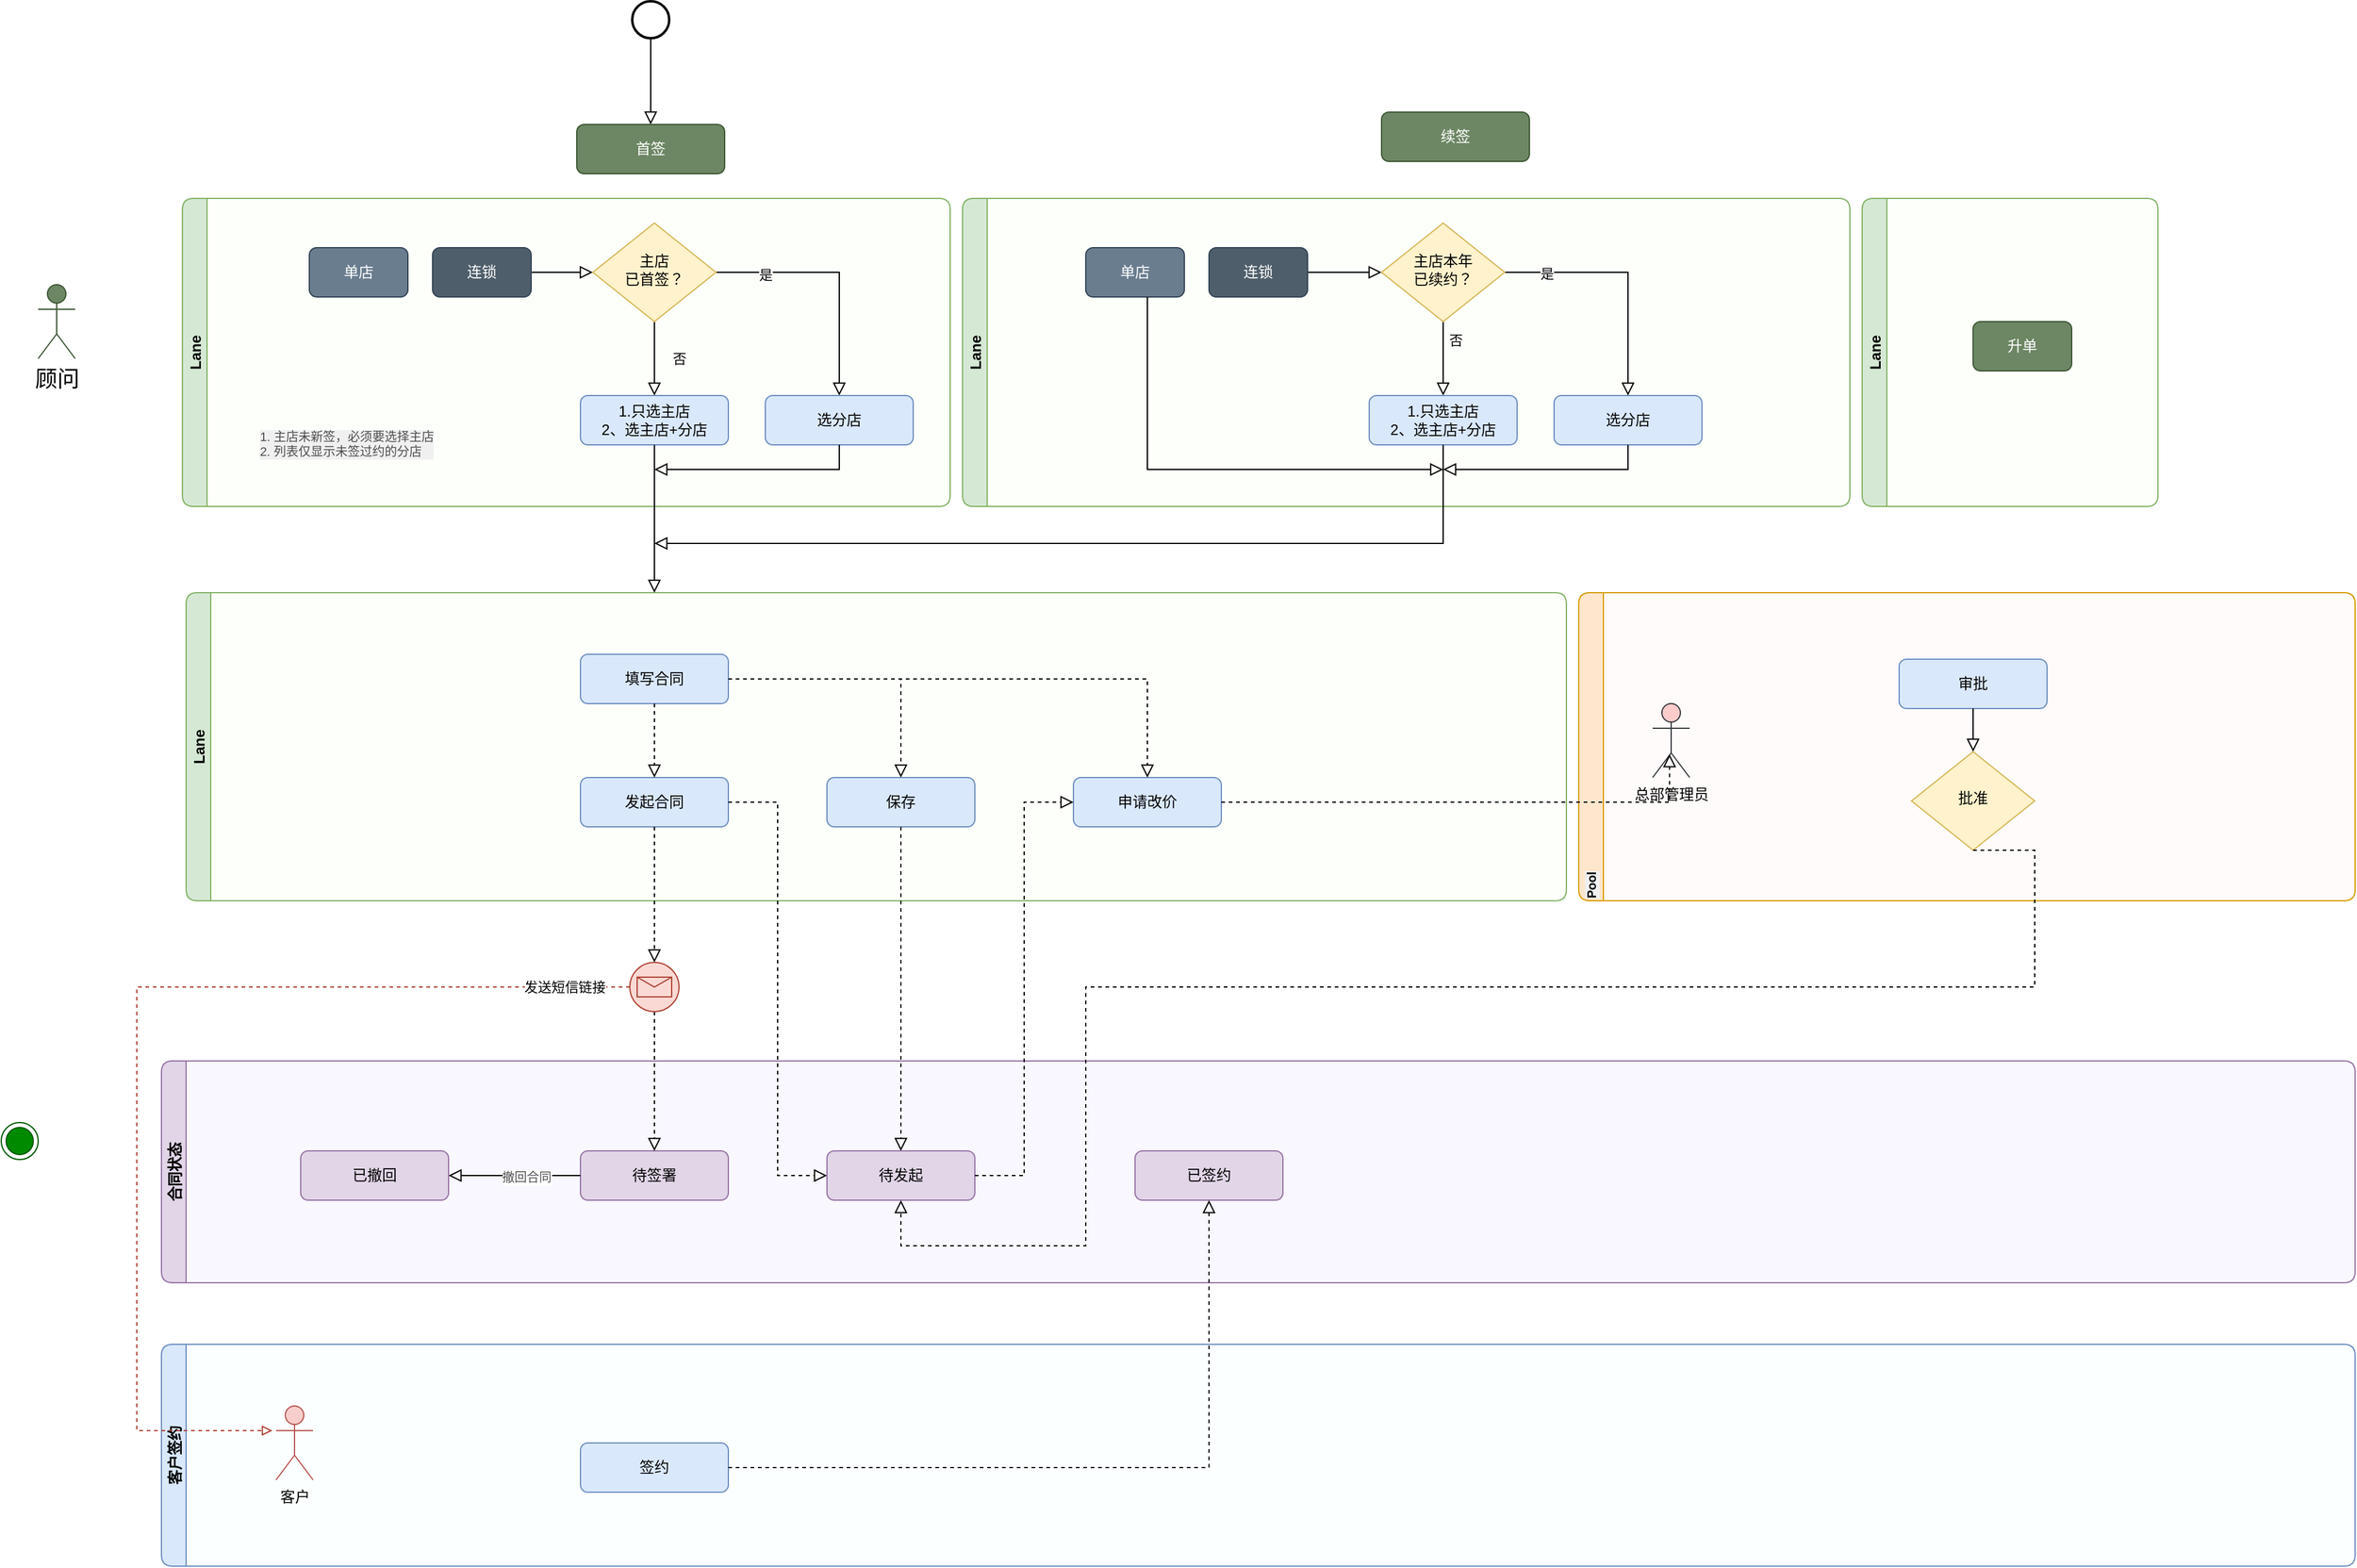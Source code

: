 <mxfile version="14.4.3" type="github" pages="3">
  <diagram id="C5RBs43oDa-KdzZeNtuy" name="合同签约">
    <mxGraphModel dx="4274" dy="3199" grid="1" gridSize="10" guides="1" tooltips="1" connect="1" arrows="1" fold="1" page="1" pageScale="1" pageWidth="827" pageHeight="1169" math="0" shadow="0">
      <root>
        <mxCell id="WIyWlLk6GJQsqaUBKTNV-0" />
        <mxCell id="WIyWlLk6GJQsqaUBKTNV-1" parent="WIyWlLk6GJQsqaUBKTNV-0" />
        <mxCell id="hdKgFiHNt5B8iAR0eTGH-15" value="Lane" style="swimlane;startSize=20;horizontal=0;rounded=1;fillColor=#d5e8d4;strokeColor=#82b366;swimlaneFillColor=#FDFFFA;" parent="WIyWlLk6GJQsqaUBKTNV-1" vertex="1">
          <mxGeometry x="-1300" y="-420" width="1120" height="250" as="geometry">
            <mxRectangle x="-790" y="-120" width="30" height="50" as="alternateBounds" />
          </mxGeometry>
        </mxCell>
        <mxCell id="39W3sycP4qJBPkeKVRfO-82" value="填写合同" style="rounded=1;whiteSpace=wrap;html=1;fontSize=12;glass=0;strokeWidth=1;shadow=0;fillColor=#dae8fc;strokeColor=#6c8ebf;" parent="hdKgFiHNt5B8iAR0eTGH-15" vertex="1">
          <mxGeometry x="320" y="50" width="120" height="40" as="geometry" />
        </mxCell>
        <mxCell id="WIyWlLk6GJQsqaUBKTNV-3" value="发起合同" style="rounded=1;whiteSpace=wrap;html=1;fontSize=12;glass=0;strokeWidth=1;shadow=0;fillColor=#dae8fc;strokeColor=#6c8ebf;" parent="hdKgFiHNt5B8iAR0eTGH-15" vertex="1">
          <mxGeometry x="320" y="150" width="120" height="40" as="geometry" />
        </mxCell>
        <mxCell id="39W3sycP4qJBPkeKVRfO-96" value="保存" style="rounded=1;whiteSpace=wrap;html=1;fontSize=12;glass=0;strokeWidth=1;shadow=0;fillColor=#dae8fc;strokeColor=#6c8ebf;" parent="hdKgFiHNt5B8iAR0eTGH-15" vertex="1">
          <mxGeometry x="520" y="150" width="120" height="40" as="geometry" />
        </mxCell>
        <mxCell id="39W3sycP4qJBPkeKVRfO-97" value="申请改价" style="rounded=1;whiteSpace=wrap;html=1;fontSize=12;glass=0;strokeWidth=1;shadow=0;fillColor=#dae8fc;strokeColor=#6c8ebf;" parent="hdKgFiHNt5B8iAR0eTGH-15" vertex="1">
          <mxGeometry x="720" y="150" width="120" height="40" as="geometry" />
        </mxCell>
        <mxCell id="39W3sycP4qJBPkeKVRfO-85" style="edgeStyle=none;rounded=0;orthogonalLoop=1;jettySize=auto;html=1;exitX=0.5;exitY=1;exitDx=0;exitDy=0;entryX=0.5;entryY=0;entryDx=0;entryDy=0;shadow=0;labelBackgroundColor=none;endArrow=block;endFill=0;endSize=8;strokeWidth=1;jumpStyle=arc;dashed=1;" parent="hdKgFiHNt5B8iAR0eTGH-15" source="39W3sycP4qJBPkeKVRfO-82" target="WIyWlLk6GJQsqaUBKTNV-3" edge="1">
          <mxGeometry relative="1" as="geometry" />
        </mxCell>
        <mxCell id="39W3sycP4qJBPkeKVRfO-136" style="edgeStyle=orthogonalEdgeStyle;rounded=0;jumpStyle=arc;orthogonalLoop=1;jettySize=auto;html=1;exitX=1;exitY=0.5;exitDx=0;exitDy=0;entryX=0.5;entryY=0;entryDx=0;entryDy=0;shadow=0;labelBackgroundColor=none;startArrow=none;startFill=0;endArrow=block;endFill=0;endSize=8;strokeWidth=1;fontSize=9;fontColor=#FF8800;dashed=1;" parent="hdKgFiHNt5B8iAR0eTGH-15" source="39W3sycP4qJBPkeKVRfO-82" target="39W3sycP4qJBPkeKVRfO-96" edge="1">
          <mxGeometry relative="1" as="geometry" />
        </mxCell>
        <mxCell id="39W3sycP4qJBPkeKVRfO-135" style="edgeStyle=orthogonalEdgeStyle;rounded=0;jumpStyle=arc;orthogonalLoop=1;jettySize=auto;html=1;entryX=0.5;entryY=0;entryDx=0;entryDy=0;shadow=0;labelBackgroundColor=none;startArrow=none;startFill=0;endArrow=block;endFill=0;endSize=8;strokeWidth=1;fontSize=9;fontColor=#FF8800;dashed=1;" parent="hdKgFiHNt5B8iAR0eTGH-15" source="39W3sycP4qJBPkeKVRfO-82" target="39W3sycP4qJBPkeKVRfO-97" edge="1">
          <mxGeometry relative="1" as="geometry" />
        </mxCell>
        <mxCell id="hdKgFiHNt5B8iAR0eTGH-7" value="客户签约" style="swimlane;startSize=20;horizontal=0;rounded=1;fillColor=#dae8fc;strokeColor=#6c8ebf;swimlaneFillColor=#FCFFFF;" parent="WIyWlLk6GJQsqaUBKTNV-1" vertex="1">
          <mxGeometry x="-1320" y="190" width="1780" height="180" as="geometry">
            <mxRectangle x="-793" y="930" width="30" height="50" as="alternateBounds" />
          </mxGeometry>
        </mxCell>
        <mxCell id="39W3sycP4qJBPkeKVRfO-140" value="客户" style="shape=umlActor;verticalLabelPosition=bottom;verticalAlign=top;html=1;fillColor=#f8cecc;strokeColor=#b85450;" parent="hdKgFiHNt5B8iAR0eTGH-7" vertex="1">
          <mxGeometry x="93" y="50" width="30" height="60" as="geometry" />
        </mxCell>
        <mxCell id="39W3sycP4qJBPkeKVRfO-107" value="签约" style="rounded=1;whiteSpace=wrap;html=1;fontSize=12;glass=0;strokeWidth=1;shadow=0;fillColor=#dae8fc;strokeColor=#6c8ebf;" parent="hdKgFiHNt5B8iAR0eTGH-7" vertex="1">
          <mxGeometry x="340" y="80" width="120" height="40" as="geometry" />
        </mxCell>
        <mxCell id="hdKgFiHNt5B8iAR0eTGH-13" value="合同状态" style="swimlane;startSize=20;horizontal=0;rounded=1;fillColor=#e1d5e7;strokeColor=#9673a6;swimlaneFillColor=#F9F7FF;" parent="WIyWlLk6GJQsqaUBKTNV-1" vertex="1">
          <mxGeometry x="-1320" y="-40" width="1780" height="180" as="geometry" />
        </mxCell>
        <mxCell id="39W3sycP4qJBPkeKVRfO-92" value="已撤回" style="rounded=1;whiteSpace=wrap;html=1;fontSize=12;glass=0;strokeWidth=1;shadow=0;fillColor=#e1d5e7;strokeColor=#9673a6;" parent="hdKgFiHNt5B8iAR0eTGH-13" vertex="1">
          <mxGeometry x="113" y="73" width="120" height="40" as="geometry" />
        </mxCell>
        <mxCell id="39W3sycP4qJBPkeKVRfO-86" value="待签署" style="rounded=1;whiteSpace=wrap;html=1;fontSize=12;glass=0;strokeWidth=1;shadow=0;fillColor=#e1d5e7;strokeColor=#9673a6;" parent="hdKgFiHNt5B8iAR0eTGH-13" vertex="1">
          <mxGeometry x="340" y="73" width="120" height="40" as="geometry" />
        </mxCell>
        <mxCell id="39W3sycP4qJBPkeKVRfO-94" value="待发起" style="rounded=1;whiteSpace=wrap;html=1;fontSize=12;glass=0;strokeWidth=1;shadow=0;fillColor=#e1d5e7;strokeColor=#9673a6;" parent="hdKgFiHNt5B8iAR0eTGH-13" vertex="1">
          <mxGeometry x="540" y="73" width="120" height="40" as="geometry" />
        </mxCell>
        <mxCell id="39W3sycP4qJBPkeKVRfO-150" style="edgeStyle=orthogonalEdgeStyle;rounded=0;jumpStyle=arc;orthogonalLoop=1;jettySize=auto;html=1;exitX=0;exitY=0.5;exitDx=0;exitDy=0;shadow=0;labelBackgroundColor=none;startArrow=none;startFill=0;endArrow=block;endFill=0;endSize=8;strokeWidth=1;fontSize=10;fontColor=#4D4D4D;" parent="hdKgFiHNt5B8iAR0eTGH-13" source="39W3sycP4qJBPkeKVRfO-86" target="39W3sycP4qJBPkeKVRfO-92" edge="1">
          <mxGeometry relative="1" as="geometry" />
        </mxCell>
        <mxCell id="39W3sycP4qJBPkeKVRfO-151" value="撤回合同" style="edgeLabel;html=1;align=center;verticalAlign=middle;resizable=0;points=[];fontSize=10;fontColor=#4D4D4D;" parent="39W3sycP4qJBPkeKVRfO-150" vertex="1" connectable="0">
          <mxGeometry x="-0.175" y="1" relative="1" as="geometry">
            <mxPoint as="offset" />
          </mxGeometry>
        </mxCell>
        <mxCell id="hdKgFiHNt5B8iAR0eTGH-17" value="已签约" style="rounded=1;whiteSpace=wrap;html=1;fontSize=12;glass=0;strokeWidth=1;shadow=0;fillColor=#e1d5e7;strokeColor=#9673a6;" parent="hdKgFiHNt5B8iAR0eTGH-13" vertex="1">
          <mxGeometry x="790" y="73" width="120" height="40" as="geometry" />
        </mxCell>
        <mxCell id="hdKgFiHNt5B8iAR0eTGH-4" value="" style="edgeStyle=orthogonalEdgeStyle;rounded=0;orthogonalLoop=1;jettySize=auto;html=1;endArrow=block;endFill=0;startSize=8;endSize=8;dashed=1;" parent="WIyWlLk6GJQsqaUBKTNV-1" source="WIyWlLk6GJQsqaUBKTNV-3" target="hdKgFiHNt5B8iAR0eTGH-2" edge="1">
          <mxGeometry relative="1" as="geometry" />
        </mxCell>
        <mxCell id="39W3sycP4qJBPkeKVRfO-122" value="" style="ellipse;html=1;shape=endState;fillColor=#008a00;strokeColor=#005700;fontColor=#ffffff;" parent="WIyWlLk6GJQsqaUBKTNV-1" vertex="1">
          <mxGeometry x="-1450" y="10" width="30" height="30" as="geometry" />
        </mxCell>
        <mxCell id="39W3sycP4qJBPkeKVRfO-127" style="edgeStyle=orthogonalEdgeStyle;rounded=0;jumpStyle=arc;orthogonalLoop=1;jettySize=auto;html=1;entryX=0.5;entryY=0;entryDx=0;entryDy=0;shadow=0;labelBackgroundColor=none;startArrow=none;startFill=0;endArrow=block;endFill=0;endSize=8;strokeWidth=1;" parent="WIyWlLk6GJQsqaUBKTNV-1" source="39W3sycP4qJBPkeKVRfO-124" target="39W3sycP4qJBPkeKVRfO-126" edge="1">
          <mxGeometry relative="1" as="geometry" />
        </mxCell>
        <mxCell id="39W3sycP4qJBPkeKVRfO-124" value="" style="strokeWidth=2;html=1;shape=mxgraph.flowchart.start_2;whiteSpace=wrap;" parent="WIyWlLk6GJQsqaUBKTNV-1" vertex="1">
          <mxGeometry x="-938" y="-900" width="30" height="30" as="geometry" />
        </mxCell>
        <mxCell id="39W3sycP4qJBPkeKVRfO-126" value="首签" style="rounded=1;whiteSpace=wrap;html=1;fontSize=12;glass=0;strokeWidth=1;shadow=0;fillColor=#6d8764;strokeColor=#3A5431;fontColor=#ffffff;" parent="WIyWlLk6GJQsqaUBKTNV-1" vertex="1">
          <mxGeometry x="-983" y="-800" width="120" height="40" as="geometry" />
        </mxCell>
        <mxCell id="39W3sycP4qJBPkeKVRfO-160" value="Pool" style="swimlane;html=1;horizontal=0;startSize=20;labelBackgroundColor=#F0F0F0;fontSize=10;align=left;swimlaneFillColor=#FFFBFA;fillColor=#ffe6cc;strokeColor=#d79b00;rounded=1;" parent="WIyWlLk6GJQsqaUBKTNV-1" vertex="1">
          <mxGeometry x="-170" y="-420" width="630" height="250" as="geometry">
            <mxRectangle x="390" y="-120" width="30" height="50" as="alternateBounds" />
          </mxGeometry>
        </mxCell>
        <mxCell id="39W3sycP4qJBPkeKVRfO-139" value="总部管理员" style="shape=umlActor;verticalLabelPosition=bottom;verticalAlign=top;html=1;fillColor=#ffcccc;strokeColor=#36393d;" parent="39W3sycP4qJBPkeKVRfO-160" vertex="1">
          <mxGeometry x="60" y="90" width="30" height="60" as="geometry" />
        </mxCell>
        <mxCell id="39W3sycP4qJBPkeKVRfO-99" value="审批" style="rounded=1;whiteSpace=wrap;html=1;fontSize=12;glass=0;strokeWidth=1;shadow=0;fillColor=#dae8fc;strokeColor=#6c8ebf;" parent="39W3sycP4qJBPkeKVRfO-160" vertex="1">
          <mxGeometry x="260" y="54" width="120" height="40" as="geometry" />
        </mxCell>
        <mxCell id="39W3sycP4qJBPkeKVRfO-101" value="批准" style="rhombus;whiteSpace=wrap;html=1;shadow=0;strokeColor=#d6b656;strokeWidth=1;fillColor=#fff2cc;spacing=6;spacingTop=-4;" parent="39W3sycP4qJBPkeKVRfO-160" vertex="1">
          <mxGeometry x="270" y="129" width="100" height="80" as="geometry" />
        </mxCell>
        <mxCell id="39W3sycP4qJBPkeKVRfO-102" value="" style="edgeStyle=none;rounded=0;orthogonalLoop=1;jettySize=auto;html=1;shadow=0;labelBackgroundColor=none;endArrow=block;endFill=0;endSize=8;strokeColor=#000000;strokeWidth=1;jumpStyle=arc;" parent="39W3sycP4qJBPkeKVRfO-160" source="39W3sycP4qJBPkeKVRfO-99" target="39W3sycP4qJBPkeKVRfO-101" edge="1">
          <mxGeometry x="-10" y="-20" as="geometry" />
        </mxCell>
        <mxCell id="hdKgFiHNt5B8iAR0eTGH-6" style="edgeStyle=orthogonalEdgeStyle;rounded=0;orthogonalLoop=1;jettySize=auto;html=1;exitX=0;exitY=0.5;exitDx=0;exitDy=0;startArrow=none;startFill=0;endArrow=block;endFill=0;jumpStyle=arc;dashed=1;strokeColor=#ae4132;fillColor=#fad9d5;" parent="WIyWlLk6GJQsqaUBKTNV-1" source="hdKgFiHNt5B8iAR0eTGH-2" edge="1">
          <mxGeometry relative="1" as="geometry">
            <mxPoint x="-1230" y="260" as="targetPoint" />
            <Array as="points">
              <mxPoint x="-1340" y="-100" />
              <mxPoint x="-1340" y="260" />
            </Array>
          </mxGeometry>
        </mxCell>
        <mxCell id="2lxDM8EpAbikMeBgvHTp-0" value="发送短信链接" style="edgeLabel;html=1;align=center;verticalAlign=middle;resizable=0;points=[];" vertex="1" connectable="0" parent="hdKgFiHNt5B8iAR0eTGH-6">
          <mxGeometry x="-0.802" relative="1" as="geometry">
            <mxPoint x="33" as="offset" />
          </mxGeometry>
        </mxCell>
        <mxCell id="hdKgFiHNt5B8iAR0eTGH-66" style="edgeStyle=orthogonalEdgeStyle;rounded=0;jumpStyle=arc;orthogonalLoop=1;jettySize=auto;html=1;exitX=0.5;exitY=1;exitDx=0;exitDy=0;entryX=0.5;entryY=0;entryDx=0;entryDy=0;shadow=0;dashed=1;labelBackgroundColor=none;startSize=8;endArrow=block;endFill=0;endSize=8;strokeWidth=1;" parent="WIyWlLk6GJQsqaUBKTNV-1" source="hdKgFiHNt5B8iAR0eTGH-2" target="39W3sycP4qJBPkeKVRfO-86" edge="1">
          <mxGeometry relative="1" as="geometry" />
        </mxCell>
        <mxCell id="hdKgFiHNt5B8iAR0eTGH-2" value="" style="shape=mxgraph.bpmn.shape;html=1;verticalLabelPosition=bottom;labelBackgroundColor=#ffffff;verticalAlign=top;align=center;perimeter=ellipsePerimeter;outlineConnect=0;outline=standard;symbol=message;rounded=1;strokeColor=#ae4132;fillColor=#fad9d5;direction=east;" parent="WIyWlLk6GJQsqaUBKTNV-1" vertex="1">
          <mxGeometry x="-940" y="-120" width="40" height="40" as="geometry" />
        </mxCell>
        <mxCell id="hdKgFiHNt5B8iAR0eTGH-14" value="Lane" style="swimlane;startSize=20;horizontal=0;rounded=1;fillColor=#d5e8d4;strokeColor=#82b366;swimlaneFillColor=#FDFFFA;" parent="WIyWlLk6GJQsqaUBKTNV-1" vertex="1">
          <mxGeometry x="-1303" y="-740" width="623" height="250" as="geometry" />
        </mxCell>
        <mxCell id="39W3sycP4qJBPkeKVRfO-128" value="单店" style="rounded=1;whiteSpace=wrap;html=1;fontSize=12;glass=0;strokeWidth=1;shadow=0;strokeColor=#314354;fontColor=#ffffff;fillColor=#6A7D8F;" parent="hdKgFiHNt5B8iAR0eTGH-14" vertex="1">
          <mxGeometry x="103" y="40" width="80" height="40" as="geometry" />
        </mxCell>
        <mxCell id="hdKgFiHNt5B8iAR0eTGH-40" style="edgeStyle=orthogonalEdgeStyle;rounded=0;jumpStyle=arc;orthogonalLoop=1;jettySize=auto;html=1;exitX=1;exitY=0.5;exitDx=0;exitDy=0;shadow=0;labelBackgroundColor=none;startSize=8;endArrow=block;endFill=0;endSize=8;strokeWidth=1;" parent="hdKgFiHNt5B8iAR0eTGH-14" source="39W3sycP4qJBPkeKVRfO-129" target="hdKgFiHNt5B8iAR0eTGH-39" edge="1">
          <mxGeometry relative="1" as="geometry" />
        </mxCell>
        <mxCell id="39W3sycP4qJBPkeKVRfO-129" value="连锁" style="rounded=1;whiteSpace=wrap;html=1;fontSize=12;glass=0;strokeWidth=1;shadow=0;strokeColor=#314354;fontColor=#ffffff;fillColor=#4F5E6B;" parent="hdKgFiHNt5B8iAR0eTGH-14" vertex="1">
          <mxGeometry x="203" y="40" width="80" height="40" as="geometry" />
        </mxCell>
        <mxCell id="39W3sycP4qJBPkeKVRfO-114" value="1.只选主店&lt;br&gt;2、选主店+分店" style="rounded=1;whiteSpace=wrap;html=1;fontSize=12;glass=0;strokeWidth=1;shadow=0;fillColor=#dae8fc;strokeColor=#6c8ebf;" parent="hdKgFiHNt5B8iAR0eTGH-14" vertex="1">
          <mxGeometry x="323" y="160" width="120" height="40" as="geometry" />
        </mxCell>
        <mxCell id="hdKgFiHNt5B8iAR0eTGH-43" style="edgeStyle=orthogonalEdgeStyle;rounded=0;jumpStyle=arc;orthogonalLoop=1;jettySize=auto;html=1;exitX=1;exitY=0.5;exitDx=0;exitDy=0;shadow=0;labelBackgroundColor=none;startSize=8;endArrow=block;endFill=0;endSize=8;strokeWidth=1;" parent="hdKgFiHNt5B8iAR0eTGH-14" source="hdKgFiHNt5B8iAR0eTGH-39" target="hdKgFiHNt5B8iAR0eTGH-41" edge="1">
          <mxGeometry relative="1" as="geometry" />
        </mxCell>
        <mxCell id="hdKgFiHNt5B8iAR0eTGH-46" value="是" style="edgeLabel;html=1;align=center;verticalAlign=middle;resizable=0;points=[];" parent="hdKgFiHNt5B8iAR0eTGH-43" vertex="1" connectable="0">
          <mxGeometry x="-0.607" y="-2" relative="1" as="geometry">
            <mxPoint as="offset" />
          </mxGeometry>
        </mxCell>
        <mxCell id="hdKgFiHNt5B8iAR0eTGH-44" value="否" style="edgeStyle=orthogonalEdgeStyle;rounded=0;jumpStyle=arc;orthogonalLoop=1;jettySize=auto;html=1;exitX=0.5;exitY=1;exitDx=0;exitDy=0;entryX=0.5;entryY=0;entryDx=0;entryDy=0;shadow=0;labelBackgroundColor=none;startSize=8;endArrow=block;endFill=0;endSize=8;strokeWidth=1;" parent="hdKgFiHNt5B8iAR0eTGH-14" source="hdKgFiHNt5B8iAR0eTGH-39" target="39W3sycP4qJBPkeKVRfO-114" edge="1">
          <mxGeometry y="20" relative="1" as="geometry">
            <mxPoint as="offset" />
          </mxGeometry>
        </mxCell>
        <mxCell id="hdKgFiHNt5B8iAR0eTGH-39" value="主店&lt;br&gt;已首签？" style="rhombus;whiteSpace=wrap;html=1;shadow=0;fontFamily=Helvetica;fontSize=12;align=center;strokeWidth=1;spacing=6;spacingTop=-4;fillColor=#fff2cc;strokeColor=#d6b656;" parent="hdKgFiHNt5B8iAR0eTGH-14" vertex="1">
          <mxGeometry x="333" y="20" width="100" height="80" as="geometry" />
        </mxCell>
        <mxCell id="hdKgFiHNt5B8iAR0eTGH-41" value="选分店" style="rounded=1;whiteSpace=wrap;html=1;fontSize=12;glass=0;strokeWidth=1;shadow=0;fillColor=#dae8fc;strokeColor=#6c8ebf;" parent="hdKgFiHNt5B8iAR0eTGH-14" vertex="1">
          <mxGeometry x="473" y="160" width="120" height="40" as="geometry" />
        </mxCell>
        <mxCell id="39W3sycP4qJBPkeKVRfO-118" style="edgeStyle=orthogonalEdgeStyle;rounded=0;jumpStyle=arc;orthogonalLoop=1;jettySize=auto;html=1;exitX=0.5;exitY=1;exitDx=0;exitDy=0;shadow=0;labelBackgroundColor=none;startArrow=none;startFill=0;endArrow=block;endFill=0;endSize=8;strokeWidth=1;" parent="WIyWlLk6GJQsqaUBKTNV-1" source="39W3sycP4qJBPkeKVRfO-114" edge="1">
          <mxGeometry relative="1" as="geometry">
            <mxPoint x="-920" y="-420" as="targetPoint" />
            <Array as="points">
              <mxPoint x="-920" y="-510" />
              <mxPoint x="-920" y="-510" />
            </Array>
          </mxGeometry>
        </mxCell>
        <mxCell id="39W3sycP4qJBPkeKVRfO-134" value="&lt;font style=&quot;font-size: 10px&quot;&gt;1. 主店未新签，必须要选择主店&lt;br style=&quot;font-size: 10px&quot;&gt;2. 列表仅显示未签过约的分店&lt;/font&gt;" style="edgeLabel;html=1;align=left;verticalAlign=middle;resizable=0;points=[];labelBackgroundColor=#F0F0F0;fontSize=10;fontColor=#4D4D4D;spacingTop=8;spacing=2;spacingLeft=8;spacingBottom=8;spacingRight=8;" parent="39W3sycP4qJBPkeKVRfO-118" vertex="1" connectable="0">
          <mxGeometry x="-0.123" y="5" relative="1" as="geometry">
            <mxPoint x="-335" y="-53.33" as="offset" />
          </mxGeometry>
        </mxCell>
        <mxCell id="hdKgFiHNt5B8iAR0eTGH-16" style="edgeStyle=orthogonalEdgeStyle;rounded=0;jumpStyle=arc;orthogonalLoop=1;jettySize=auto;html=1;exitX=1;exitY=0.5;exitDx=0;exitDy=0;entryX=0;entryY=0.5;entryDx=0;entryDy=0;shadow=0;labelBackgroundColor=none;startSize=8;endArrow=block;endFill=0;endSize=8;strokeWidth=1;dashed=1;" parent="WIyWlLk6GJQsqaUBKTNV-1" source="39W3sycP4qJBPkeKVRfO-94" target="39W3sycP4qJBPkeKVRfO-97" edge="1">
          <mxGeometry relative="1" as="geometry" />
        </mxCell>
        <mxCell id="hdKgFiHNt5B8iAR0eTGH-18" style="edgeStyle=orthogonalEdgeStyle;rounded=0;jumpStyle=arc;orthogonalLoop=1;jettySize=auto;html=1;exitX=1;exitY=0.5;exitDx=0;exitDy=0;entryX=0.5;entryY=1;entryDx=0;entryDy=0;shadow=0;labelBackgroundColor=none;startSize=8;endArrow=block;endFill=0;endSize=8;strokeWidth=1;dashed=1;" parent="WIyWlLk6GJQsqaUBKTNV-1" source="39W3sycP4qJBPkeKVRfO-107" target="hdKgFiHNt5B8iAR0eTGH-17" edge="1">
          <mxGeometry relative="1" as="geometry" />
        </mxCell>
        <mxCell id="hdKgFiHNt5B8iAR0eTGH-24" value="Lane" style="swimlane;startSize=20;horizontal=0;rounded=1;fillColor=#d5e8d4;strokeColor=#82b366;swimlaneFillColor=#FDFFFA;" parent="WIyWlLk6GJQsqaUBKTNV-1" vertex="1">
          <mxGeometry x="-670" y="-740" width="720" height="250" as="geometry">
            <mxRectangle x="-660" y="-740" width="30" height="50" as="alternateBounds" />
          </mxGeometry>
        </mxCell>
        <mxCell id="hdKgFiHNt5B8iAR0eTGH-34" style="edgeStyle=orthogonalEdgeStyle;rounded=0;jumpStyle=arc;orthogonalLoop=1;jettySize=auto;html=1;entryX=0;entryY=0.5;entryDx=0;entryDy=0;shadow=0;labelBackgroundColor=none;startSize=8;endArrow=block;endFill=0;endSize=8;strokeWidth=1;" parent="hdKgFiHNt5B8iAR0eTGH-24" source="39W3sycP4qJBPkeKVRfO-147" target="39W3sycP4qJBPkeKVRfO-119" edge="1">
          <mxGeometry relative="1" as="geometry" />
        </mxCell>
        <mxCell id="39W3sycP4qJBPkeKVRfO-147" value="连锁" style="rounded=1;whiteSpace=wrap;html=1;fontSize=12;glass=0;strokeWidth=1;shadow=0;fillColor=#4F5E6B;strokeColor=#314354;fontColor=#ffffff;" parent="hdKgFiHNt5B8iAR0eTGH-24" vertex="1">
          <mxGeometry x="200" y="40" width="80" height="40" as="geometry" />
        </mxCell>
        <mxCell id="39W3sycP4qJBPkeKVRfO-146" value="单店" style="rounded=1;whiteSpace=wrap;html=1;fontSize=12;glass=0;strokeWidth=1;shadow=0;fillColor=#6A7D8F;strokeColor=#314354;fontColor=#ffffff;" parent="hdKgFiHNt5B8iAR0eTGH-24" vertex="1">
          <mxGeometry x="100" y="40" width="80" height="40" as="geometry" />
        </mxCell>
        <mxCell id="39W3sycP4qJBPkeKVRfO-138" value="选分店" style="rounded=1;whiteSpace=wrap;html=1;fontSize=12;glass=0;strokeWidth=1;shadow=0;fillColor=#dae8fc;strokeColor=#6c8ebf;" parent="hdKgFiHNt5B8iAR0eTGH-24" vertex="1">
          <mxGeometry x="480" y="160" width="120" height="40" as="geometry" />
        </mxCell>
        <mxCell id="hdKgFiHNt5B8iAR0eTGH-35" value="否" style="edgeStyle=orthogonalEdgeStyle;rounded=0;jumpStyle=arc;orthogonalLoop=1;jettySize=auto;html=1;exitX=0.5;exitY=1;exitDx=0;exitDy=0;entryX=0.5;entryY=0;entryDx=0;entryDy=0;shadow=0;labelBackgroundColor=none;startSize=8;endArrow=block;endFill=0;endSize=8;strokeWidth=1;" parent="hdKgFiHNt5B8iAR0eTGH-24" source="39W3sycP4qJBPkeKVRfO-119" target="39W3sycP4qJBPkeKVRfO-141" edge="1">
          <mxGeometry x="-0.5" y="10" relative="1" as="geometry">
            <mxPoint as="offset" />
          </mxGeometry>
        </mxCell>
        <mxCell id="hdKgFiHNt5B8iAR0eTGH-36" style="edgeStyle=orthogonalEdgeStyle;rounded=0;jumpStyle=arc;orthogonalLoop=1;jettySize=auto;html=1;exitX=1;exitY=0.5;exitDx=0;exitDy=0;entryX=0.5;entryY=0;entryDx=0;entryDy=0;shadow=0;labelBackgroundColor=none;startSize=8;endArrow=block;endFill=0;endSize=8;strokeWidth=1;" parent="hdKgFiHNt5B8iAR0eTGH-24" source="39W3sycP4qJBPkeKVRfO-119" target="39W3sycP4qJBPkeKVRfO-138" edge="1">
          <mxGeometry relative="1" as="geometry" />
        </mxCell>
        <mxCell id="hdKgFiHNt5B8iAR0eTGH-38" value="是" style="edgeLabel;html=1;align=center;verticalAlign=middle;resizable=0;points=[];" parent="hdKgFiHNt5B8iAR0eTGH-36" vertex="1" connectable="0">
          <mxGeometry x="-0.662" y="-1" relative="1" as="geometry">
            <mxPoint as="offset" />
          </mxGeometry>
        </mxCell>
        <mxCell id="39W3sycP4qJBPkeKVRfO-119" value="主店本年&lt;br&gt;已续约？" style="rhombus;whiteSpace=wrap;html=1;shadow=0;fontFamily=Helvetica;fontSize=12;align=center;strokeWidth=1;spacing=6;spacingTop=-4;fillColor=#fff2cc;strokeColor=#d6b656;" parent="hdKgFiHNt5B8iAR0eTGH-24" vertex="1">
          <mxGeometry x="340" y="20" width="100" height="80" as="geometry" />
        </mxCell>
        <mxCell id="39W3sycP4qJBPkeKVRfO-141" value="1.只选主店&lt;br&gt;2、选主店+分店" style="rounded=1;whiteSpace=wrap;html=1;fontSize=12;glass=0;strokeWidth=1;shadow=0;fillColor=#dae8fc;strokeColor=#6c8ebf;" parent="hdKgFiHNt5B8iAR0eTGH-24" vertex="1">
          <mxGeometry x="330" y="160" width="120" height="40" as="geometry" />
        </mxCell>
        <mxCell id="hdKgFiHNt5B8iAR0eTGH-32" style="edgeStyle=orthogonalEdgeStyle;rounded=0;jumpStyle=arc;orthogonalLoop=1;jettySize=auto;html=1;exitX=0.5;exitY=1;exitDx=0;exitDy=0;shadow=0;labelBackgroundColor=none;startSize=8;endArrow=block;endFill=0;endSize=8;strokeWidth=1;" parent="WIyWlLk6GJQsqaUBKTNV-1" source="39W3sycP4qJBPkeKVRfO-141" edge="1">
          <mxGeometry relative="1" as="geometry">
            <mxPoint x="-920" y="-460" as="targetPoint" />
            <Array as="points">
              <mxPoint x="-280" y="-460" />
            </Array>
          </mxGeometry>
        </mxCell>
        <mxCell id="hdKgFiHNt5B8iAR0eTGH-37" style="edgeStyle=orthogonalEdgeStyle;rounded=0;jumpStyle=arc;orthogonalLoop=1;jettySize=auto;html=1;exitX=0.5;exitY=1;exitDx=0;exitDy=0;shadow=0;labelBackgroundColor=none;startSize=8;endArrow=block;endFill=0;endSize=8;strokeWidth=1;" parent="WIyWlLk6GJQsqaUBKTNV-1" source="39W3sycP4qJBPkeKVRfO-138" edge="1">
          <mxGeometry relative="1" as="geometry">
            <mxPoint x="-280" y="-520" as="targetPoint" />
            <Array as="points">
              <mxPoint x="-130" y="-520" />
            </Array>
          </mxGeometry>
        </mxCell>
        <mxCell id="hdKgFiHNt5B8iAR0eTGH-45" style="edgeStyle=orthogonalEdgeStyle;rounded=0;jumpStyle=arc;orthogonalLoop=1;jettySize=auto;html=1;shadow=0;labelBackgroundColor=none;startSize=8;endArrow=block;endFill=0;endSize=8;strokeWidth=1;" parent="WIyWlLk6GJQsqaUBKTNV-1" source="hdKgFiHNt5B8iAR0eTGH-41" edge="1">
          <mxGeometry relative="1" as="geometry">
            <mxPoint x="-920" y="-520" as="targetPoint" />
            <Array as="points">
              <mxPoint x="-770" y="-520" />
            </Array>
          </mxGeometry>
        </mxCell>
        <mxCell id="hdKgFiHNt5B8iAR0eTGH-47" style="edgeStyle=orthogonalEdgeStyle;rounded=0;jumpStyle=arc;orthogonalLoop=1;jettySize=auto;html=1;shadow=0;labelBackgroundColor=none;startSize=8;endArrow=block;endFill=0;endSize=8;strokeWidth=1;" parent="WIyWlLk6GJQsqaUBKTNV-1" source="39W3sycP4qJBPkeKVRfO-146" edge="1">
          <mxGeometry relative="1" as="geometry">
            <mxPoint x="-280" y="-520" as="targetPoint" />
            <Array as="points">
              <mxPoint x="-520" y="-520" />
            </Array>
          </mxGeometry>
        </mxCell>
        <mxCell id="hdKgFiHNt5B8iAR0eTGH-48" value="Lane" style="swimlane;startSize=20;horizontal=0;rounded=1;fillColor=#d5e8d4;strokeColor=#82b366;swimlaneFillColor=#FDFFFA;" parent="WIyWlLk6GJQsqaUBKTNV-1" vertex="1">
          <mxGeometry x="60" y="-740" width="240" height="250" as="geometry" />
        </mxCell>
        <mxCell id="hdKgFiHNt5B8iAR0eTGH-53" value="否" style="edgeStyle=orthogonalEdgeStyle;rounded=0;jumpStyle=arc;orthogonalLoop=1;jettySize=auto;html=1;exitX=0.5;exitY=1;exitDx=0;exitDy=0;entryX=0.5;entryY=0;entryDx=0;entryDy=0;shadow=0;labelBackgroundColor=none;startSize=8;endArrow=block;endFill=0;endSize=8;strokeWidth=1;" parent="hdKgFiHNt5B8iAR0eTGH-48" edge="1">
          <mxGeometry x="-0.5" y="10" relative="1" as="geometry">
            <mxPoint as="offset" />
            <mxPoint x="390" y="100" as="sourcePoint" />
          </mxGeometry>
        </mxCell>
        <mxCell id="hdKgFiHNt5B8iAR0eTGH-59" value="升单" style="rounded=1;whiteSpace=wrap;html=1;fontSize=12;glass=0;strokeWidth=1;shadow=0;fillColor=#6d8764;strokeColor=#3A5431;fontColor=#ffffff;" parent="hdKgFiHNt5B8iAR0eTGH-48" vertex="1">
          <mxGeometry x="90" y="100" width="80" height="40" as="geometry" />
        </mxCell>
        <mxCell id="hdKgFiHNt5B8iAR0eTGH-58" value="续签" style="rounded=1;whiteSpace=wrap;html=1;fontSize=12;glass=0;strokeWidth=1;shadow=0;fillColor=#6d8764;strokeColor=#3A5431;fontColor=#ffffff;" parent="WIyWlLk6GJQsqaUBKTNV-1" vertex="1">
          <mxGeometry x="-330" y="-810" width="120" height="40" as="geometry" />
        </mxCell>
        <mxCell id="hdKgFiHNt5B8iAR0eTGH-61" style="edgeStyle=orthogonalEdgeStyle;rounded=0;jumpStyle=arc;orthogonalLoop=1;jettySize=auto;html=1;exitX=0.5;exitY=1;exitDx=0;exitDy=0;shadow=0;labelBackgroundColor=none;startSize=8;endArrow=block;endFill=0;endSize=8;strokeWidth=1;dashed=1;" parent="WIyWlLk6GJQsqaUBKTNV-1" source="39W3sycP4qJBPkeKVRfO-96" target="39W3sycP4qJBPkeKVRfO-94" edge="1">
          <mxGeometry relative="1" as="geometry" />
        </mxCell>
        <mxCell id="hdKgFiHNt5B8iAR0eTGH-62" style="edgeStyle=orthogonalEdgeStyle;rounded=0;jumpStyle=arc;orthogonalLoop=1;jettySize=auto;html=1;exitX=1;exitY=0.5;exitDx=0;exitDy=0;entryX=0;entryY=0.5;entryDx=0;entryDy=0;shadow=0;labelBackgroundColor=none;startSize=8;endArrow=block;endFill=0;endSize=8;strokeWidth=1;dashed=1;" parent="WIyWlLk6GJQsqaUBKTNV-1" source="WIyWlLk6GJQsqaUBKTNV-3" target="39W3sycP4qJBPkeKVRfO-94" edge="1">
          <mxGeometry relative="1" as="geometry" />
        </mxCell>
        <mxCell id="hdKgFiHNt5B8iAR0eTGH-63" style="edgeStyle=orthogonalEdgeStyle;rounded=0;jumpStyle=arc;orthogonalLoop=1;jettySize=auto;html=1;exitX=1;exitY=0.5;exitDx=0;exitDy=0;entryX=0.457;entryY=0.685;entryDx=0;entryDy=0;entryPerimeter=0;shadow=0;dashed=1;labelBackgroundColor=none;startSize=8;endArrow=block;endFill=0;endSize=8;strokeWidth=1;" parent="WIyWlLk6GJQsqaUBKTNV-1" source="39W3sycP4qJBPkeKVRfO-97" target="39W3sycP4qJBPkeKVRfO-139" edge="1">
          <mxGeometry relative="1" as="geometry">
            <Array as="points">
              <mxPoint x="-96" y="-250" />
            </Array>
          </mxGeometry>
        </mxCell>
        <mxCell id="hdKgFiHNt5B8iAR0eTGH-64" style="edgeStyle=orthogonalEdgeStyle;rounded=0;jumpStyle=arc;orthogonalLoop=1;jettySize=auto;html=1;exitX=0.5;exitY=1;exitDx=0;exitDy=0;shadow=0;dashed=1;labelBackgroundColor=none;startSize=8;endArrow=block;endFill=0;endSize=8;strokeWidth=1;entryX=0.5;entryY=1;entryDx=0;entryDy=0;" parent="WIyWlLk6GJQsqaUBKTNV-1" source="39W3sycP4qJBPkeKVRfO-101" edge="1" target="39W3sycP4qJBPkeKVRfO-94">
          <mxGeometry relative="1" as="geometry">
            <mxPoint x="-720" y="100" as="targetPoint" />
            <Array as="points">
              <mxPoint x="200" y="-211" />
              <mxPoint x="200" y="-100" />
              <mxPoint x="-570" y="-100" />
              <mxPoint x="-570" y="110" />
              <mxPoint x="-720" y="110" />
            </Array>
          </mxGeometry>
        </mxCell>
        <mxCell id="39W3sycP4qJBPkeKVRfO-121" value="顾问" style="shape=umlActor;verticalLabelPosition=bottom;verticalAlign=top;html=1;fillColor=#6d8764;strokeColor=#3A5431;fontSize=18;" parent="WIyWlLk6GJQsqaUBKTNV-1" vertex="1">
          <mxGeometry x="-1420" y="-670" width="30" height="60" as="geometry" />
        </mxCell>
      </root>
    </mxGraphModel>
  </diagram>
  <diagram id="bb2iNCTvRKmCJJF4cGT_" name="门店 - 合同关系">
    <mxGraphModel dx="549" dy="405" grid="1" gridSize="10" guides="1" tooltips="1" connect="1" arrows="1" fold="1" page="1" pageScale="1" pageWidth="827" pageHeight="1169" math="0" shadow="0">
      <root>
        <mxCell id="cldRQHUxAvSEypuHc2Yu-0" />
        <mxCell id="cldRQHUxAvSEypuHc2Yu-1" parent="cldRQHUxAvSEypuHc2Yu-0" />
        <mxCell id="ll-PSWeQ0McUi9lU14AG-3" value="" style="rounded=0;orthogonalLoop=1;jettySize=auto;html=1;fontSize=14;startArrow=classic;startFill=1;endArrow=classic;endFill=1;endSize=6;startSize=6;entryX=0.5;entryY=0;entryDx=0;entryDy=0;exitX=0.5;exitY=1;exitDx=0;exitDy=0;fontColor=#007FFF;" edge="1" parent="cldRQHUxAvSEypuHc2Yu-1" source="cldRQHUxAvSEypuHc2Yu-2" target="ll-PSWeQ0McUi9lU14AG-2">
          <mxGeometry relative="1" as="geometry" />
        </mxCell>
        <mxCell id="ll-PSWeQ0McUi9lU14AG-13" value="N" style="edgeLabel;html=1;align=center;verticalAlign=middle;resizable=0;points=[];fontSize=12;fontColor=#9933FF;" vertex="1" connectable="0" parent="ll-PSWeQ0McUi9lU14AG-3">
          <mxGeometry x="-0.79" y="-1" relative="1" as="geometry">
            <mxPoint x="5.94" y="2.34" as="offset" />
          </mxGeometry>
        </mxCell>
        <mxCell id="ll-PSWeQ0McUi9lU14AG-14" value="1" style="edgeLabel;html=1;align=center;verticalAlign=middle;resizable=0;points=[];fontSize=12;fontColor=#9933FF;" vertex="1" connectable="0" parent="ll-PSWeQ0McUi9lU14AG-3">
          <mxGeometry x="0.674" relative="1" as="geometry">
            <mxPoint x="-6.93" y="-5.53" as="offset" />
          </mxGeometry>
        </mxCell>
        <mxCell id="ll-PSWeQ0McUi9lU14AG-5" value="" style="edgeStyle=none;rounded=0;orthogonalLoop=1;jettySize=auto;html=1;fontSize=14;endArrow=none;endFill=0;fontColor=#007FFF;" edge="1" parent="cldRQHUxAvSEypuHc2Yu-1" source="cldRQHUxAvSEypuHc2Yu-2" target="ll-PSWeQ0McUi9lU14AG-4">
          <mxGeometry relative="1" as="geometry" />
        </mxCell>
        <mxCell id="ll-PSWeQ0McUi9lU14AG-17" value="1" style="edgeLabel;html=1;align=center;verticalAlign=middle;resizable=0;points=[];fontSize=12;fontColor=#9933FF;" vertex="1" connectable="0" parent="ll-PSWeQ0McUi9lU14AG-5">
          <mxGeometry x="-0.742" relative="1" as="geometry">
            <mxPoint as="offset" />
          </mxGeometry>
        </mxCell>
        <mxCell id="ll-PSWeQ0McUi9lU14AG-18" value="N" style="edgeLabel;html=1;align=center;verticalAlign=middle;resizable=0;points=[];fontSize=12;fontColor=#9933FF;" vertex="1" connectable="0" parent="ll-PSWeQ0McUi9lU14AG-5">
          <mxGeometry x="0.824" y="-1" relative="1" as="geometry">
            <mxPoint y="-1" as="offset" />
          </mxGeometry>
        </mxCell>
        <mxCell id="cldRQHUxAvSEypuHc2Yu-2" value="合同类型" style="rounded=1;whiteSpace=wrap;html=1;fillColor=#dae8fc;strokeColor=#6c8ebf;fontSize=14;" vertex="1" parent="cldRQHUxAvSEypuHc2Yu-1">
          <mxGeometry x="90" y="140" width="120" height="44" as="geometry" />
        </mxCell>
        <mxCell id="ll-PSWeQ0McUi9lU14AG-2" value="门店" style="rounded=1;whiteSpace=wrap;html=1;strokeColor=#9673a6;fontSize=14;fillColor=#F8EBFF;" vertex="1" parent="cldRQHUxAvSEypuHc2Yu-1">
          <mxGeometry x="230" y="290" width="120" height="44" as="geometry" />
        </mxCell>
        <mxCell id="ll-PSWeQ0McUi9lU14AG-12" style="edgeStyle=none;rounded=0;orthogonalLoop=1;jettySize=auto;html=1;exitX=0.5;exitY=1;exitDx=0;exitDy=0;entryX=0.5;entryY=0;entryDx=0;entryDy=0;startArrow=classic;startFill=1;startSize=6;endArrow=classic;endFill=1;endSize=6;fontSize=14;fontColor=#007FFF;" edge="1" parent="cldRQHUxAvSEypuHc2Yu-1" source="ll-PSWeQ0McUi9lU14AG-4" target="ll-PSWeQ0McUi9lU14AG-2">
          <mxGeometry relative="1" as="geometry" />
        </mxCell>
        <mxCell id="ll-PSWeQ0McUi9lU14AG-15" value="1" style="edgeLabel;html=1;align=center;verticalAlign=middle;resizable=0;points=[];fontColor=#9933FF;" vertex="1" connectable="0" parent="ll-PSWeQ0McUi9lU14AG-12">
          <mxGeometry x="0.728" y="1" relative="1" as="geometry">
            <mxPoint x="1.75" y="-6.41" as="offset" />
          </mxGeometry>
        </mxCell>
        <mxCell id="ll-PSWeQ0McUi9lU14AG-16" value="1" style="edgeLabel;html=1;align=center;verticalAlign=middle;resizable=0;points=[];fontColor=#9933FF;" vertex="1" connectable="0" parent="ll-PSWeQ0McUi9lU14AG-12">
          <mxGeometry x="-0.791" y="2" relative="1" as="geometry">
            <mxPoint x="-7.64" as="offset" />
          </mxGeometry>
        </mxCell>
        <mxCell id="ll-PSWeQ0McUi9lU14AG-4" value="合同版本" style="rounded=1;whiteSpace=wrap;html=1;fillColor=#dae8fc;strokeColor=#6c8ebf;fontSize=14;" vertex="1" parent="cldRQHUxAvSEypuHc2Yu-1">
          <mxGeometry x="360" y="140" width="120" height="44" as="geometry" />
        </mxCell>
        <mxCell id="ll-PSWeQ0McUi9lU14AG-6" value="合同类型" style="swimlane;childLayout=stackLayout;horizontal=1;startSize=30;horizontalStack=0;rounded=1;fontSize=14;fontStyle=0;strokeWidth=2;resizeParent=0;resizeLast=1;shadow=0;dashed=0;align=center;glass=0;fillColor=#dae8fc;html=1;" vertex="1" parent="cldRQHUxAvSEypuHc2Yu-1">
          <mxGeometry x="90" y="380" width="110" height="120" as="geometry">
            <mxRectangle x="70" y="370" width="70" height="30" as="alternateBounds" />
          </mxGeometry>
        </mxCell>
        <mxCell id="ll-PSWeQ0McUi9lU14AG-7" value="伊智软件&#xa;伊智通软件&#xa;美团代运营&#xa;顾问代运营" style="align=left;strokeColor=none;fillColor=none;spacingLeft=4;fontSize=12;verticalAlign=top;resizable=0;rotatable=0;part=1;" vertex="1" parent="ll-PSWeQ0McUi9lU14AG-6">
          <mxGeometry y="30" width="110" height="90" as="geometry" />
        </mxCell>
        <mxCell id="ll-PSWeQ0McUi9lU14AG-8" value="合同版本" style="swimlane;childLayout=stackLayout;horizontal=1;startSize=30;horizontalStack=0;rounded=1;fontSize=14;fontStyle=0;strokeWidth=2;resizeParent=0;resizeLast=1;shadow=0;dashed=0;align=center;glass=0;fillColor=#dae8fc;html=1;" vertex="1" parent="cldRQHUxAvSEypuHc2Yu-1">
          <mxGeometry x="330" y="490" width="110" height="120" as="geometry">
            <mxRectangle x="380" y="370" width="70" height="30" as="alternateBounds" />
          </mxGeometry>
        </mxCell>
        <mxCell id="1dK0HAfG7_ZaFfXA5yuH-7" style="edgeStyle=none;rounded=0;orthogonalLoop=1;jettySize=auto;html=1;startArrow=classic;startFill=1;startSize=6;endArrow=none;endFill=0;endSize=6;fontSize=12;fontColor=#9933FF;" edge="1" parent="ll-PSWeQ0McUi9lU14AG-8" source="ll-PSWeQ0McUi9lU14AG-9" target="ll-PSWeQ0McUi9lU14AG-8">
          <mxGeometry relative="1" as="geometry" />
        </mxCell>
        <mxCell id="ll-PSWeQ0McUi9lU14AG-9" value="&#xa;旗舰版" style="align=left;strokeColor=none;fillColor=none;spacingLeft=4;fontSize=12;verticalAlign=top;resizable=0;rotatable=0;part=1;" vertex="1" parent="ll-PSWeQ0McUi9lU14AG-8">
          <mxGeometry y="30" width="110" height="90" as="geometry" />
        </mxCell>
        <mxCell id="1dK0HAfG7_ZaFfXA5yuH-9" value="合同类型" style="swimlane;html=1;childLayout=stackLayout;resizeParent=1;resizeParentMax=0;startSize=20;rounded=1;shadow=0;glass=0;strokeWidth=1;fontSize=12;fillColor=#f5f5f5;strokeColor=#666666;fontColor=#333333;" vertex="1" parent="cldRQHUxAvSEypuHc2Yu-1">
          <mxGeometry x="190" y="720" width="410" height="480" as="geometry" />
        </mxCell>
        <mxCell id="1dK0HAfG7_ZaFfXA5yuH-10" value="Lane 1" style="swimlane;html=1;startSize=20;" vertex="1" parent="1dK0HAfG7_ZaFfXA5yuH-9">
          <mxGeometry y="20" width="170" height="460" as="geometry" />
        </mxCell>
        <mxCell id="1dK0HAfG7_ZaFfXA5yuH-14" value="" style="rounded=0;whiteSpace=wrap;html=1;shadow=0;glass=0;strokeColor=#6c8ebf;strokeWidth=1;fillColor=#F8EBFF;fontSize=12;fontColor=#9933FF;" vertex="1" parent="1dK0HAfG7_ZaFfXA5yuH-10">
          <mxGeometry y="60" width="130" height="90" as="geometry" />
        </mxCell>
        <mxCell id="1dK0HAfG7_ZaFfXA5yuH-11" value="Lane 2" style="swimlane;html=1;startSize=20;" vertex="1" parent="1dK0HAfG7_ZaFfXA5yuH-9">
          <mxGeometry x="170" y="20" width="120" height="460" as="geometry">
            <mxRectangle x="170" y="20" width="30" height="460" as="alternateBounds" />
          </mxGeometry>
        </mxCell>
        <mxCell id="1dK0HAfG7_ZaFfXA5yuH-28" value="Module" style="shape=module;align=left;spacingLeft=20;align=center;verticalAlign=top;rounded=1;shadow=0;glass=0;strokeColor=#6c8ebf;strokeWidth=1;fillColor=#F8EBFF;fontSize=12;fontColor=#9933FF;html=1;" vertex="1" parent="1dK0HAfG7_ZaFfXA5yuH-11">
          <mxGeometry x="10" y="80" width="100" height="50" as="geometry" />
        </mxCell>
        <mxCell id="1dK0HAfG7_ZaFfXA5yuH-12" value="Lane 3" style="swimlane;html=1;startSize=20;" vertex="1" parent="1dK0HAfG7_ZaFfXA5yuH-9">
          <mxGeometry x="290" y="20" width="120" height="460" as="geometry" />
        </mxCell>
        <mxCell id="1dK0HAfG7_ZaFfXA5yuH-30" style="edgeStyle=none;rounded=0;orthogonalLoop=1;jettySize=auto;html=1;exitX=0;exitY=0;exitDx=0;exitDy=15;exitPerimeter=0;entryX=1;entryY=0.391;entryDx=0;entryDy=0;entryPerimeter=0;startArrow=classic;startFill=1;startSize=6;endArrow=none;endFill=0;endSize=6;fontSize=12;fontColor=#9933FF;" edge="1" parent="1dK0HAfG7_ZaFfXA5yuH-9" source="1dK0HAfG7_ZaFfXA5yuH-28" target="1dK0HAfG7_ZaFfXA5yuH-14">
          <mxGeometry relative="1" as="geometry" />
        </mxCell>
        <mxCell id="1dK0HAfG7_ZaFfXA5yuH-31" value="Table" style="shape=table;startSize=30;container=1;collapsible=1;childLayout=tableLayout;fixedRows=1;rowLines=0;fontStyle=1;align=center;resizeLast=1;rounded=1;shadow=0;glass=0;strokeColor=#6c8ebf;strokeWidth=1;fillColor=#F8EBFF;fontSize=12;fontColor=#9933FF;html=1;" vertex="1" parent="cldRQHUxAvSEypuHc2Yu-1">
          <mxGeometry x="460" y="360" width="180" height="160" as="geometry" />
        </mxCell>
        <mxCell id="1dK0HAfG7_ZaFfXA5yuH-32" value="" style="shape=partialRectangle;collapsible=0;dropTarget=0;pointerEvents=0;fillColor=none;top=0;left=0;bottom=1;right=0;points=[[0,0.5],[1,0.5]];portConstraint=eastwest;" vertex="1" parent="1dK0HAfG7_ZaFfXA5yuH-31">
          <mxGeometry y="30" width="180" height="30" as="geometry" />
        </mxCell>
        <mxCell id="1dK0HAfG7_ZaFfXA5yuH-33" value="PK" style="shape=partialRectangle;connectable=0;fillColor=none;top=0;left=0;bottom=0;right=0;fontStyle=1;overflow=hidden;" vertex="1" parent="1dK0HAfG7_ZaFfXA5yuH-32">
          <mxGeometry width="30" height="30" as="geometry" />
        </mxCell>
        <mxCell id="1dK0HAfG7_ZaFfXA5yuH-34" value="UniqueID" style="shape=partialRectangle;connectable=0;fillColor=none;top=0;left=0;bottom=0;right=0;align=left;spacingLeft=6;fontStyle=5;overflow=hidden;" vertex="1" parent="1dK0HAfG7_ZaFfXA5yuH-32">
          <mxGeometry x="30" width="150" height="30" as="geometry" />
        </mxCell>
        <mxCell id="1dK0HAfG7_ZaFfXA5yuH-38" value="" style="shape=partialRectangle;collapsible=0;dropTarget=0;pointerEvents=0;fillColor=none;top=0;left=0;bottom=0;right=0;points=[[0,0.5],[1,0.5]];portConstraint=eastwest;" vertex="1" parent="1dK0HAfG7_ZaFfXA5yuH-31">
          <mxGeometry y="60" width="180" height="30" as="geometry" />
        </mxCell>
        <mxCell id="1dK0HAfG7_ZaFfXA5yuH-39" value="" style="shape=partialRectangle;connectable=0;fillColor=none;top=0;left=0;bottom=0;right=0;editable=1;overflow=hidden;" vertex="1" parent="1dK0HAfG7_ZaFfXA5yuH-38">
          <mxGeometry width="30" height="30" as="geometry" />
        </mxCell>
        <mxCell id="1dK0HAfG7_ZaFfXA5yuH-40" value="Value" style="shape=partialRectangle;connectable=0;fillColor=none;top=0;left=0;bottom=0;right=0;align=left;spacingLeft=6;overflow=hidden;" vertex="1" parent="1dK0HAfG7_ZaFfXA5yuH-38">
          <mxGeometry x="30" width="150" height="30" as="geometry" />
        </mxCell>
        <mxCell id="1dK0HAfG7_ZaFfXA5yuH-35" value="" style="shape=partialRectangle;collapsible=0;dropTarget=0;pointerEvents=0;fillColor=none;top=0;left=0;bottom=0;right=0;points=[[0,0.5],[1,0.5]];portConstraint=eastwest;" vertex="1" parent="1dK0HAfG7_ZaFfXA5yuH-31">
          <mxGeometry y="90" width="180" height="30" as="geometry" />
        </mxCell>
        <mxCell id="1dK0HAfG7_ZaFfXA5yuH-36" value="" style="shape=partialRectangle;connectable=0;fillColor=none;top=0;left=0;bottom=0;right=0;editable=1;overflow=hidden;" vertex="1" parent="1dK0HAfG7_ZaFfXA5yuH-35">
          <mxGeometry width="30" height="30" as="geometry" />
        </mxCell>
        <mxCell id="1dK0HAfG7_ZaFfXA5yuH-37" value="Name" style="shape=partialRectangle;connectable=0;fillColor=none;top=0;left=0;bottom=0;right=0;align=left;spacingLeft=6;overflow=hidden;" vertex="1" parent="1dK0HAfG7_ZaFfXA5yuH-35">
          <mxGeometry x="30" width="150" height="30" as="geometry" />
        </mxCell>
        <mxCell id="1dK0HAfG7_ZaFfXA5yuH-41" value="" style="shape=partialRectangle;collapsible=0;dropTarget=0;pointerEvents=0;fillColor=none;top=0;left=0;bottom=0;right=0;points=[[0,0.5],[1,0.5]];portConstraint=eastwest;" vertex="1" parent="1dK0HAfG7_ZaFfXA5yuH-31">
          <mxGeometry y="120" width="180" height="30" as="geometry" />
        </mxCell>
        <mxCell id="1dK0HAfG7_ZaFfXA5yuH-42" value="" style="shape=partialRectangle;connectable=0;fillColor=none;top=0;left=0;bottom=0;right=0;editable=1;overflow=hidden;" vertex="1" parent="1dK0HAfG7_ZaFfXA5yuH-41">
          <mxGeometry width="30" height="30" as="geometry" />
        </mxCell>
        <mxCell id="1dK0HAfG7_ZaFfXA5yuH-43" value="Row 3" style="shape=partialRectangle;connectable=0;fillColor=none;top=0;left=0;bottom=0;right=0;align=left;spacingLeft=6;overflow=hidden;" vertex="1" parent="1dK0HAfG7_ZaFfXA5yuH-41">
          <mxGeometry x="30" width="150" height="30" as="geometry" />
        </mxCell>
      </root>
    </mxGraphModel>
  </diagram>
  <diagram id="ifltd5Z_LCURpHxcDw9M" name="合同审批">
    <mxGraphModel dx="688" dy="521" grid="1" gridSize="10" guides="1" tooltips="1" connect="1" arrows="1" fold="1" page="1" pageScale="1" pageWidth="827" pageHeight="1169" math="0" shadow="0">
      <root>
        <mxCell id="wC5T7cFP7hEG3YRZ0Djn-0" />
        <mxCell id="wC5T7cFP7hEG3YRZ0Djn-1" parent="wC5T7cFP7hEG3YRZ0Djn-0" />
      </root>
    </mxGraphModel>
  </diagram>
</mxfile>
